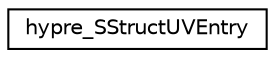 digraph "Graphical Class Hierarchy"
{
 // LATEX_PDF_SIZE
  edge [fontname="Helvetica",fontsize="10",labelfontname="Helvetica",labelfontsize="10"];
  node [fontname="Helvetica",fontsize="10",shape=record];
  rankdir="LR";
  Node0 [label="hypre_SStructUVEntry",height=0.2,width=0.4,color="black", fillcolor="white", style="filled",URL="$structhypre___s_struct_u_v_entry.html",tooltip=" "];
}
